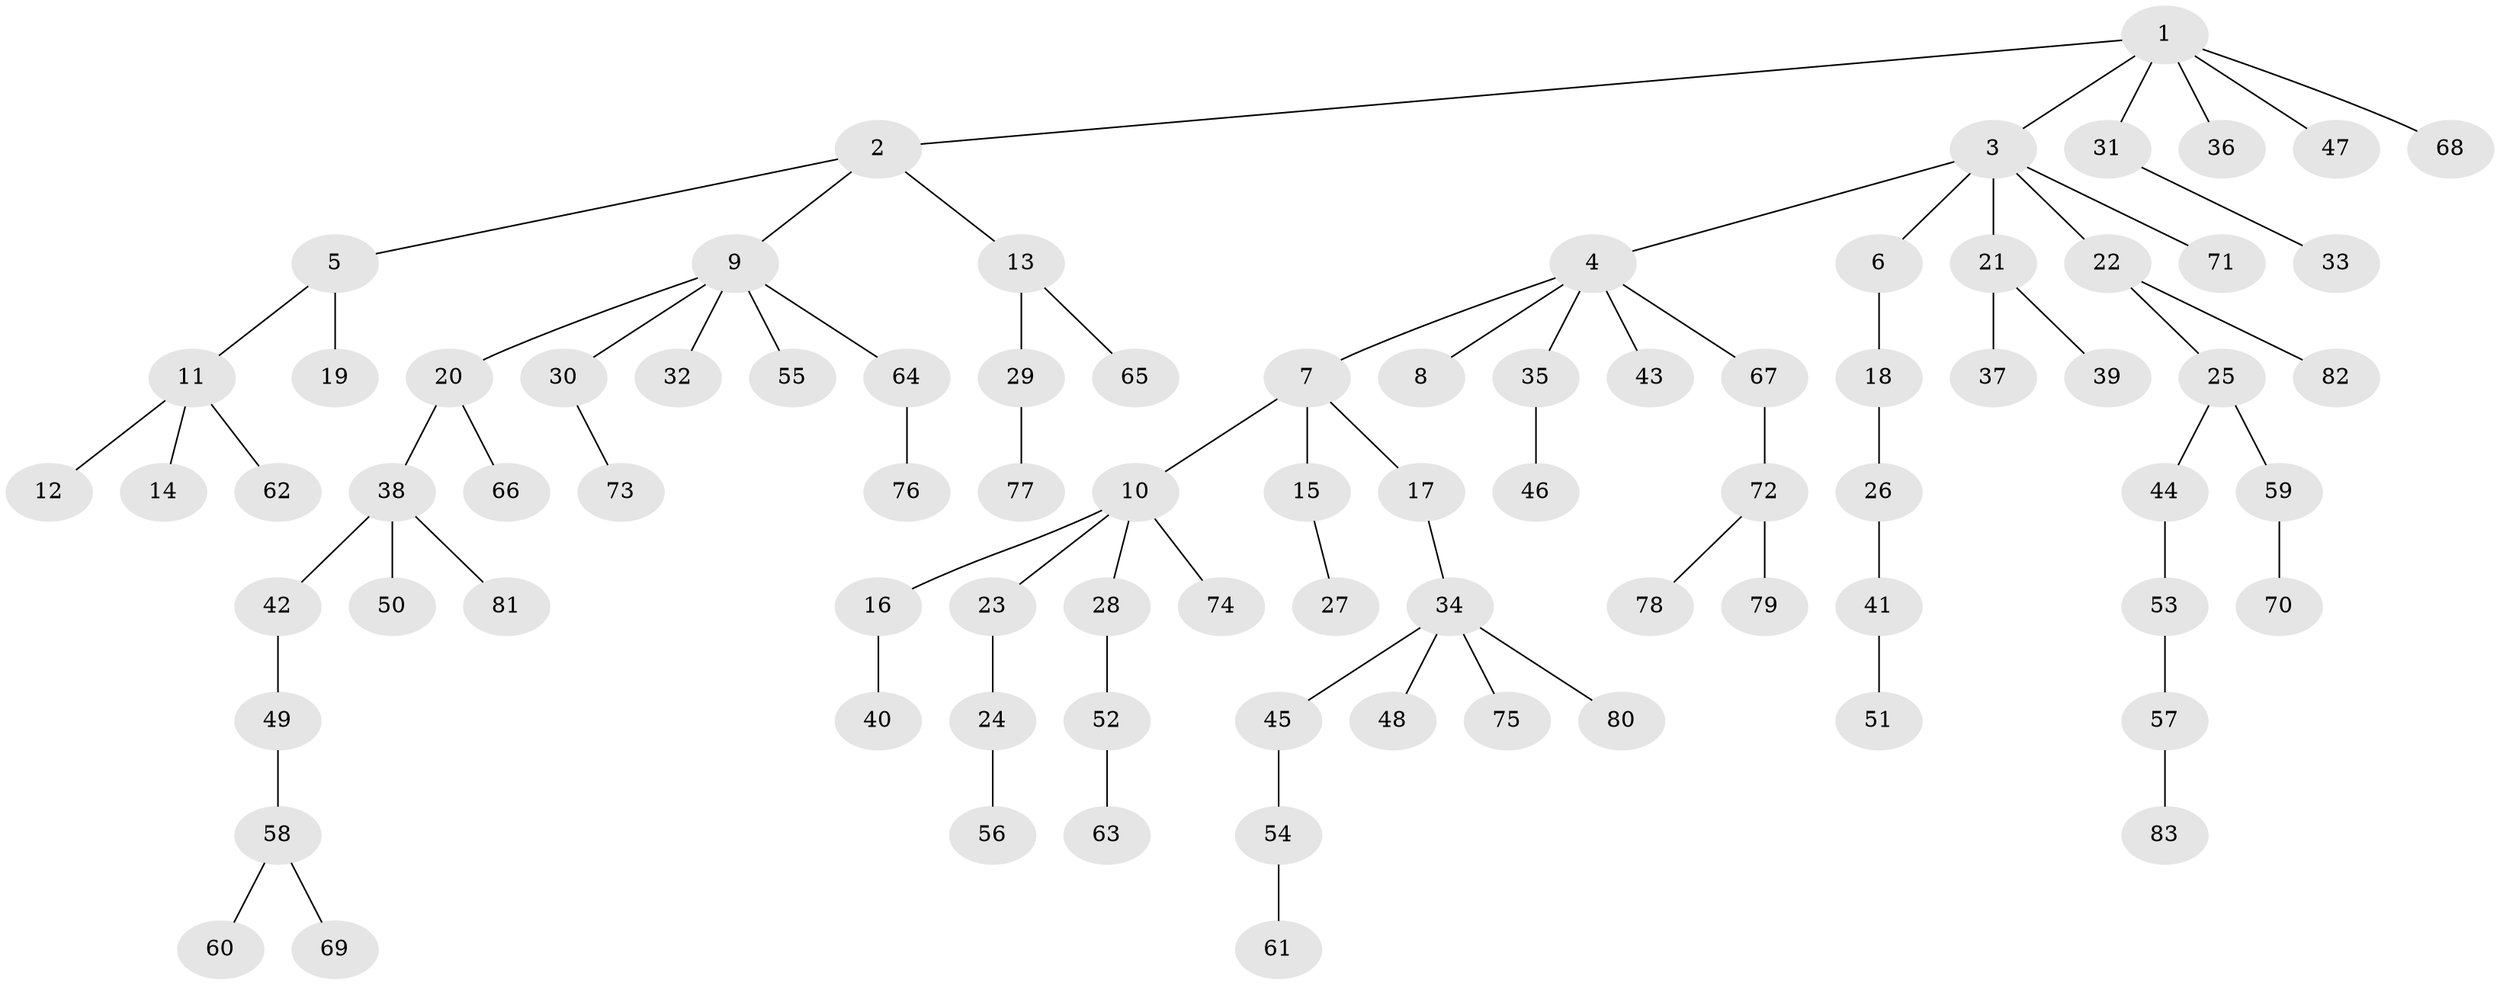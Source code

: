 // Generated by graph-tools (version 1.1) at 2025/50/03/09/25 03:50:26]
// undirected, 83 vertices, 82 edges
graph export_dot {
graph [start="1"]
  node [color=gray90,style=filled];
  1;
  2;
  3;
  4;
  5;
  6;
  7;
  8;
  9;
  10;
  11;
  12;
  13;
  14;
  15;
  16;
  17;
  18;
  19;
  20;
  21;
  22;
  23;
  24;
  25;
  26;
  27;
  28;
  29;
  30;
  31;
  32;
  33;
  34;
  35;
  36;
  37;
  38;
  39;
  40;
  41;
  42;
  43;
  44;
  45;
  46;
  47;
  48;
  49;
  50;
  51;
  52;
  53;
  54;
  55;
  56;
  57;
  58;
  59;
  60;
  61;
  62;
  63;
  64;
  65;
  66;
  67;
  68;
  69;
  70;
  71;
  72;
  73;
  74;
  75;
  76;
  77;
  78;
  79;
  80;
  81;
  82;
  83;
  1 -- 2;
  1 -- 3;
  1 -- 31;
  1 -- 36;
  1 -- 47;
  1 -- 68;
  2 -- 5;
  2 -- 9;
  2 -- 13;
  3 -- 4;
  3 -- 6;
  3 -- 21;
  3 -- 22;
  3 -- 71;
  4 -- 7;
  4 -- 8;
  4 -- 35;
  4 -- 43;
  4 -- 67;
  5 -- 11;
  5 -- 19;
  6 -- 18;
  7 -- 10;
  7 -- 15;
  7 -- 17;
  9 -- 20;
  9 -- 30;
  9 -- 32;
  9 -- 55;
  9 -- 64;
  10 -- 16;
  10 -- 23;
  10 -- 28;
  10 -- 74;
  11 -- 12;
  11 -- 14;
  11 -- 62;
  13 -- 29;
  13 -- 65;
  15 -- 27;
  16 -- 40;
  17 -- 34;
  18 -- 26;
  20 -- 38;
  20 -- 66;
  21 -- 37;
  21 -- 39;
  22 -- 25;
  22 -- 82;
  23 -- 24;
  24 -- 56;
  25 -- 44;
  25 -- 59;
  26 -- 41;
  28 -- 52;
  29 -- 77;
  30 -- 73;
  31 -- 33;
  34 -- 45;
  34 -- 48;
  34 -- 75;
  34 -- 80;
  35 -- 46;
  38 -- 42;
  38 -- 50;
  38 -- 81;
  41 -- 51;
  42 -- 49;
  44 -- 53;
  45 -- 54;
  49 -- 58;
  52 -- 63;
  53 -- 57;
  54 -- 61;
  57 -- 83;
  58 -- 60;
  58 -- 69;
  59 -- 70;
  64 -- 76;
  67 -- 72;
  72 -- 78;
  72 -- 79;
}

